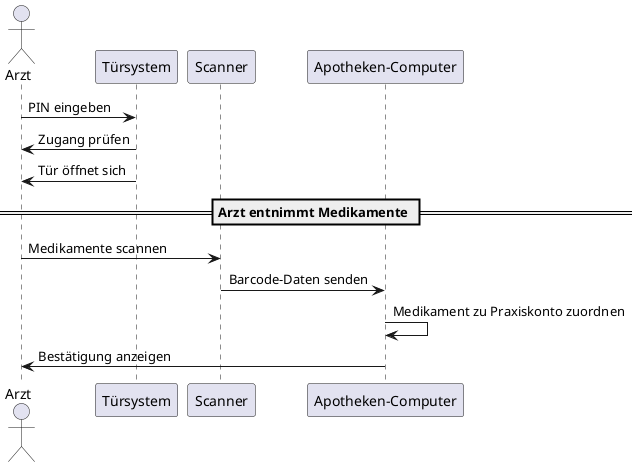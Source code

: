 @startuml
actor Arzt
participant Türsystem
participant Scanner
participant "Apotheken-Computer"

Arzt -> Türsystem : PIN eingeben
Türsystem -> Arzt : Zugang prüfen
Türsystem -> Arzt : Tür öffnet sich

== Arzt entnimmt Medikamente ==

Arzt -> "Scanner" : Medikamente scannen
"Scanner" -> "Apotheken-Computer" : Barcode-Daten senden
"Apotheken-Computer" -> "Apotheken-Computer" : Medikament zu Praxiskonto zuordnen
"Apotheken-Computer" -> Arzt : Bestätigung anzeigen

@enduml